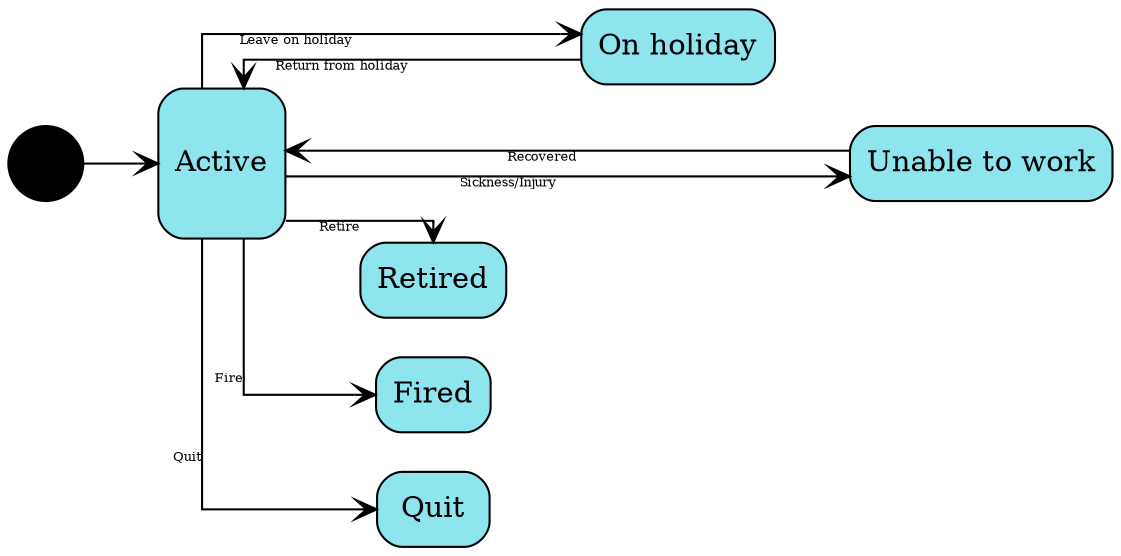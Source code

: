 digraph
{
	rankdir=LR;
	graph[splines=ortho, style=rounded];
	node[shape=record, style="rounded,filled", fillcolor=cadetblue2];
	edge[arrowhead=vee, fontsize=6];

	A[shape=circle style=filled fillcolor=black]; # start
	B[label="Active", height=1];
	C[label="On holiday"];
	D[label="Unable to work"];
	E[label="Retired"];
	F[label="Fired"];
	G[label="Quit"];

	A -> B;

	B -> C [xlabel="Leave on holiday", minlen=2];
	C -> B [xlabel="Return from holiday"];

	B -> D [xlabel="Sickness/Injury", minlen=3];
	D -> B [xlabel="Recovered"];

	B -> E [xlabel="Retire"];
	B -> F [xlabel="Fire"];
	B -> G [xlabel="Quit"];

}
